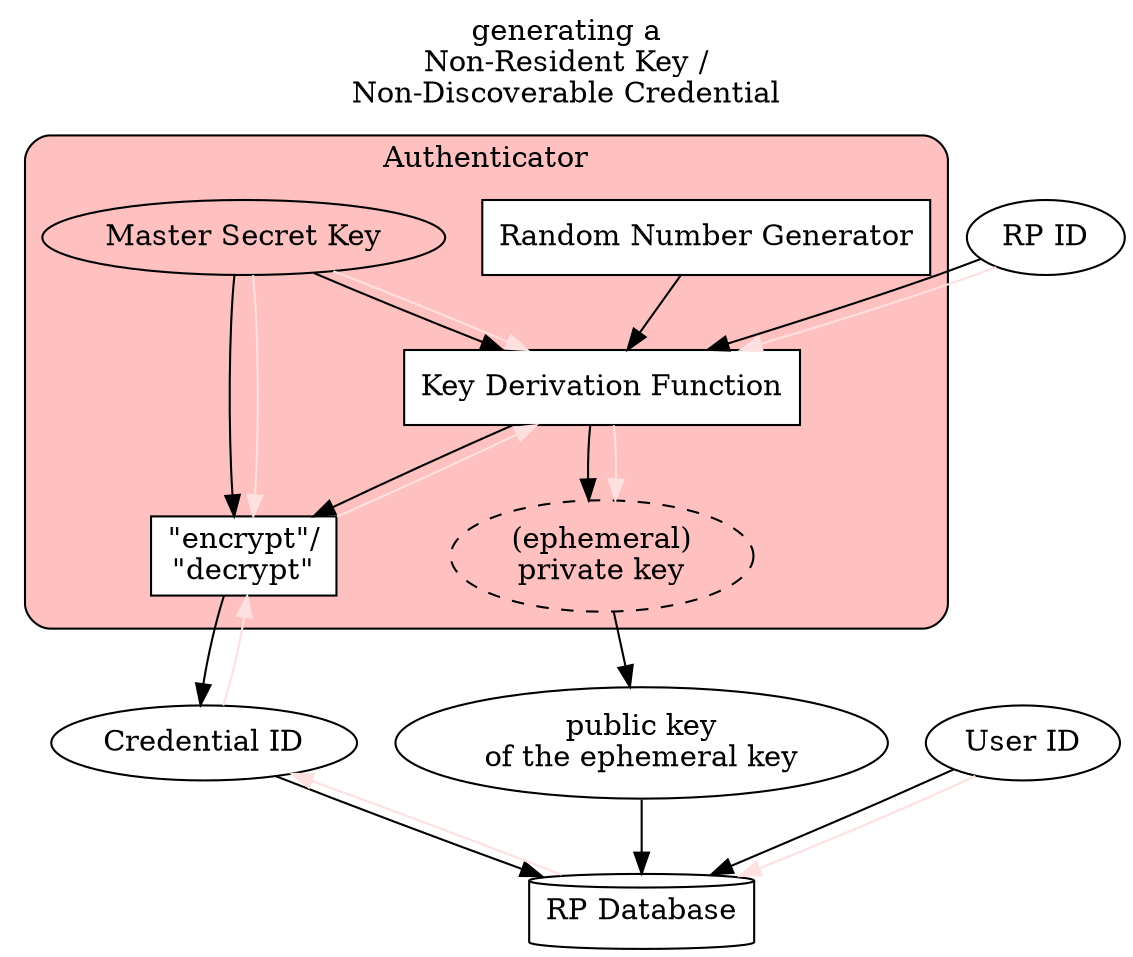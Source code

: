 digraph NonResidentKey {
    rankdir=TB;
    
    // Global Styles
    node [shape=ellipse];
    
    // Title
    label = "generating a\nNon-Resident Key /\nNon-Discoverable Credential";
    labelloc = "t";
    
    subgraph cluster_authenticator {
        label = "Authenticator";
	style = "rounded";
	bgcolor = "#ffc0c0";
        MasterKey [ label="Master Secret Key" ];
	KDF [
	    label="Key Derivation Function";
	    shape=box;
	    style="filled";
	    fillcolor="#ffffff"
	];
	RNG [
	    label="Random Number Generator";
	    shape=box;
	    style="filled";
	    fillcolor="#ffffff"
	];
	crypt [
	    label="\"encrypt\"/\n\"decrypt\""
	    shape=box;
	    style="filled";
	    fillcolor="#ffffff"
	];
	PrivKey [
	    label="(ephemeral)\nprivate key";
            style="dashed";
	];
    }
    
    RP_ID [ label="RP ID" ];
    Cred_ID [ label="Credential ID" ];
    User_ID [ label="User ID" ];
    PubKey [ label="public key\nof the ephemeral key" ];
    RP_DB [ label="RP Database", shape=cylinder];

    // registration
    { MasterKey RNG RP_ID } -> KDF;
    KDF -> PrivKey;
    { KDF MasterKey } -> crypt -> Cred_ID;
    PrivKey -> PubKey;
    { PubKey Cred_ID User_ID } -> RP_DB;

    // authentication
    User_ID -> RP_DB [ color="#ffe0e0" ];
    RP_DB -> Cred_ID -> crypt [ color="#ffe0e0" ];
    { RP_ID crypt } -> KDF [ color="#ffe0e0" ];
    MasterKey -> { crypt KDF } [ color="#ffe0e0" ];
    KDF -> PrivKey [ color="#ffe0e0" ];
}

